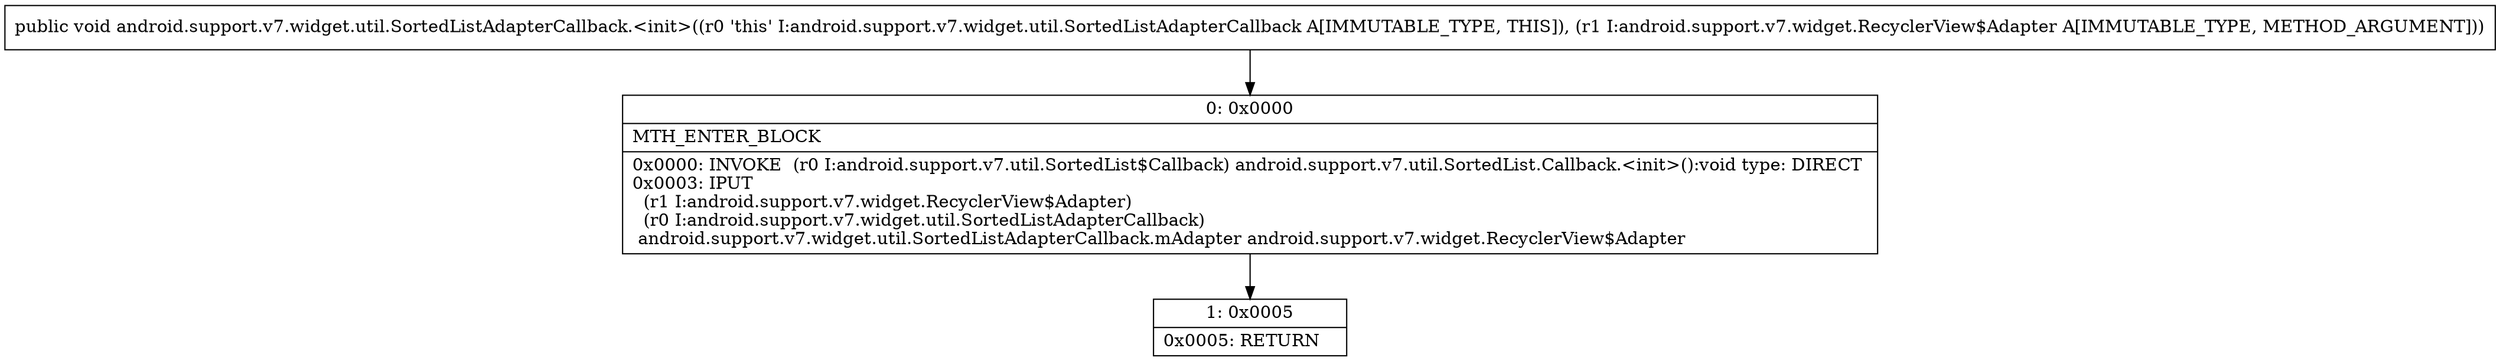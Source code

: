 digraph "CFG forandroid.support.v7.widget.util.SortedListAdapterCallback.\<init\>(Landroid\/support\/v7\/widget\/RecyclerView$Adapter;)V" {
Node_0 [shape=record,label="{0\:\ 0x0000|MTH_ENTER_BLOCK\l|0x0000: INVOKE  (r0 I:android.support.v7.util.SortedList$Callback) android.support.v7.util.SortedList.Callback.\<init\>():void type: DIRECT \l0x0003: IPUT  \l  (r1 I:android.support.v7.widget.RecyclerView$Adapter)\l  (r0 I:android.support.v7.widget.util.SortedListAdapterCallback)\l android.support.v7.widget.util.SortedListAdapterCallback.mAdapter android.support.v7.widget.RecyclerView$Adapter \l}"];
Node_1 [shape=record,label="{1\:\ 0x0005|0x0005: RETURN   \l}"];
MethodNode[shape=record,label="{public void android.support.v7.widget.util.SortedListAdapterCallback.\<init\>((r0 'this' I:android.support.v7.widget.util.SortedListAdapterCallback A[IMMUTABLE_TYPE, THIS]), (r1 I:android.support.v7.widget.RecyclerView$Adapter A[IMMUTABLE_TYPE, METHOD_ARGUMENT])) }"];
MethodNode -> Node_0;
Node_0 -> Node_1;
}

